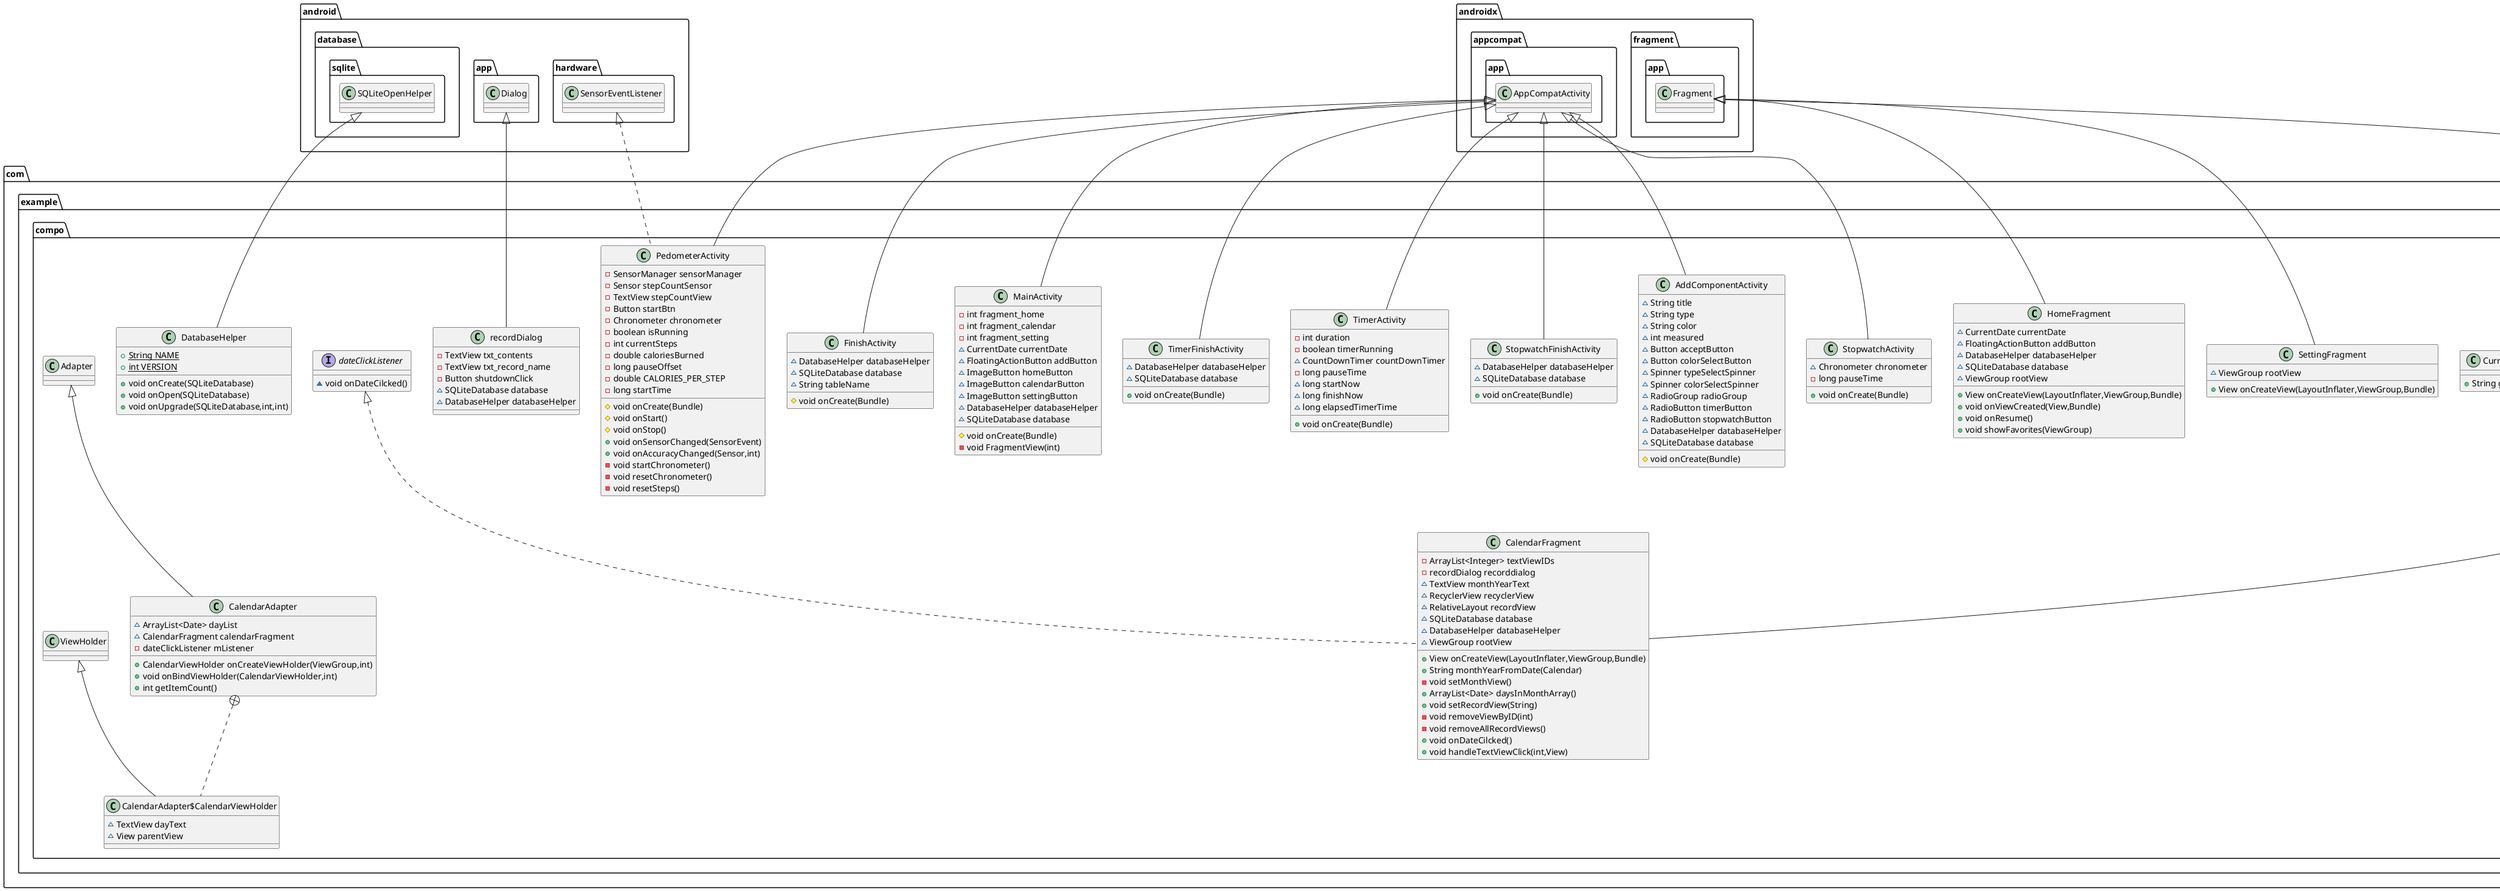 @startuml
class com.example.compo.CalendarUtil {
+ {static} Calendar calendarDate
+ {static} Calendar selectedDate
}

class com.example.compo.CurrentDate {
+ String getDate()
}

class com.example.compo.HomeFragment {
~ CurrentDate currentDate
~ FloatingActionButton addButton
~ DatabaseHelper databaseHelper
~ SQLiteDatabase database
~ ViewGroup rootView
+ View onCreateView(LayoutInflater,ViewGroup,Bundle)
+ void onViewCreated(View,Bundle)
+ void onResume()
+ void showFavorites(ViewGroup)
}


class com.example.compo.FinishActivity {
~ DatabaseHelper databaseHelper
~ SQLiteDatabase database
~ String tableName
# void onCreate(Bundle)
}


class com.example.compo.StopwatchActivity {
~ Chronometer chronometer
- long pauseTime
+ void onCreate(Bundle)
}


class com.example.compo.AddComponentActivity {
~ String title
~ String type
~ String color
~ int measured
~ Button acceptButton
~ Button colorSelectButton
~ Spinner typeSelectSpinner
~ Spinner colorSelectSpinner
~ RadioGroup radioGroup
~ RadioButton timerButton
~ RadioButton stopwatchButton
~ DatabaseHelper databaseHelper
~ SQLiteDatabase database
# void onCreate(Bundle)
}


class com.example.compo.recordDialog {
- TextView txt_contents
- TextView txt_record_name
- Button shutdownClick
~ SQLiteDatabase database
~ DatabaseHelper databaseHelper
}

class com.example.compo.CalendarAdapter {
~ ArrayList<Date> dayList
~ CalendarFragment calendarFragment
- dateClickListener mListener
+ CalendarViewHolder onCreateViewHolder(ViewGroup,int)
+ void onBindViewHolder(CalendarViewHolder,int)
+ int getItemCount()
}


class com.example.compo.CalendarAdapter$CalendarViewHolder {
~ TextView dayText
~ View parentView
}

class com.example.compo.StopwatchFinishActivity {
~ DatabaseHelper databaseHelper
~ SQLiteDatabase database
+ void onCreate(Bundle)
}


class com.example.compo.SettingFragment {
~ ViewGroup rootView
+ View onCreateView(LayoutInflater,ViewGroup,Bundle)
}


class com.example.compo.CalendarFragment {
- ArrayList<Integer> textViewIDs
- recordDialog recorddialog
~ TextView monthYearText
~ RecyclerView recyclerView
~ RelativeLayout recordView
~ SQLiteDatabase database
~ DatabaseHelper databaseHelper
~ ViewGroup rootView
+ View onCreateView(LayoutInflater,ViewGroup,Bundle)
+ String monthYearFromDate(Calendar)
- void setMonthView()
+ ArrayList<Date> daysInMonthArray()
+ void setRecordView(String)
- void removeViewByID(int)
- void removeAllRecordViews()
+ void onDateCilcked()
+ void handleTextViewClick(int,View)
}


class com.example.compo.TimerActivity {
- int duration
- boolean timerRunning
~ CountDownTimer countDownTimer
- long pauseTime
~ long startNow
~ long finishNow
~ long elapsedTimerTime
+ void onCreate(Bundle)
}


class com.example.compo.DatabaseHelper {
+ {static} String NAME
+ {static} int VERSION
+ void onCreate(SQLiteDatabase)
+ void onOpen(SQLiteDatabase)
+ void onUpgrade(SQLiteDatabase,int,int)
}


class com.example.compo.TimerFinishActivity {
~ DatabaseHelper databaseHelper
~ SQLiteDatabase database
+ void onCreate(Bundle)
}


class com.example.compo.PedometerActivity {
- SensorManager sensorManager
- Sensor stepCountSensor
- TextView stepCountView
- Button startBtn
- Chronometer chronometer
- boolean isRunning
- int currentSteps
- double caloriesBurned
- long pauseOffset
- double CALORIES_PER_STEP
- long startTime
# void onCreate(Bundle)
# void onStart()
# void onStop()
+ void onSensorChanged(SensorEvent)
+ void onAccuracyChanged(Sensor,int)
- void startChronometer()
- void resetChronometer()
- void resetSteps()
}


interface com.example.compo.dateClickListener {
~ void onDateCilcked()
}

class com.example.compo.MainActivity {
- int fragment_home
- int fragment_calendar
- int fragment_setting
~ CurrentDate currentDate
~ FloatingActionButton addButton
~ ImageButton homeButton
~ ImageButton calendarButton
~ ImageButton settingButton
~ DatabaseHelper databaseHelper
~ SQLiteDatabase database
# void onCreate(Bundle)
- void FragmentView(int)
}




androidx.fragment.app.Fragment <|-- com.example.compo.HomeFragment
androidx.appcompat.app.AppCompatActivity <|-- com.example.compo.FinishActivity
androidx.appcompat.app.AppCompatActivity <|-- com.example.compo.StopwatchActivity
androidx.appcompat.app.AppCompatActivity <|-- com.example.compo.AddComponentActivity
android.app.Dialog <|-- com.example.compo.recordDialog
com.example.compo.Adapter <|-- com.example.compo.CalendarAdapter
com.example.compo.CalendarAdapter +.. com.example.compo.CalendarAdapter$CalendarViewHolder
com.example.compo.ViewHolder <|-- com.example.compo.CalendarAdapter$CalendarViewHolder
androidx.appcompat.app.AppCompatActivity <|-- com.example.compo.StopwatchFinishActivity
androidx.fragment.app.Fragment <|-- com.example.compo.SettingFragment
com.example.compo.dateClickListener <|.. com.example.compo.CalendarFragment
androidx.fragment.app.Fragment <|-- com.example.compo.CalendarFragment
androidx.appcompat.app.AppCompatActivity <|-- com.example.compo.TimerActivity
android.database.sqlite.SQLiteOpenHelper <|-- com.example.compo.DatabaseHelper
androidx.appcompat.app.AppCompatActivity <|-- com.example.compo.TimerFinishActivity
android.hardware.SensorEventListener <|.. com.example.compo.PedometerActivity
androidx.appcompat.app.AppCompatActivity <|-- com.example.compo.PedometerActivity
androidx.appcompat.app.AppCompatActivity <|-- com.example.compo.MainActivity
@enduml